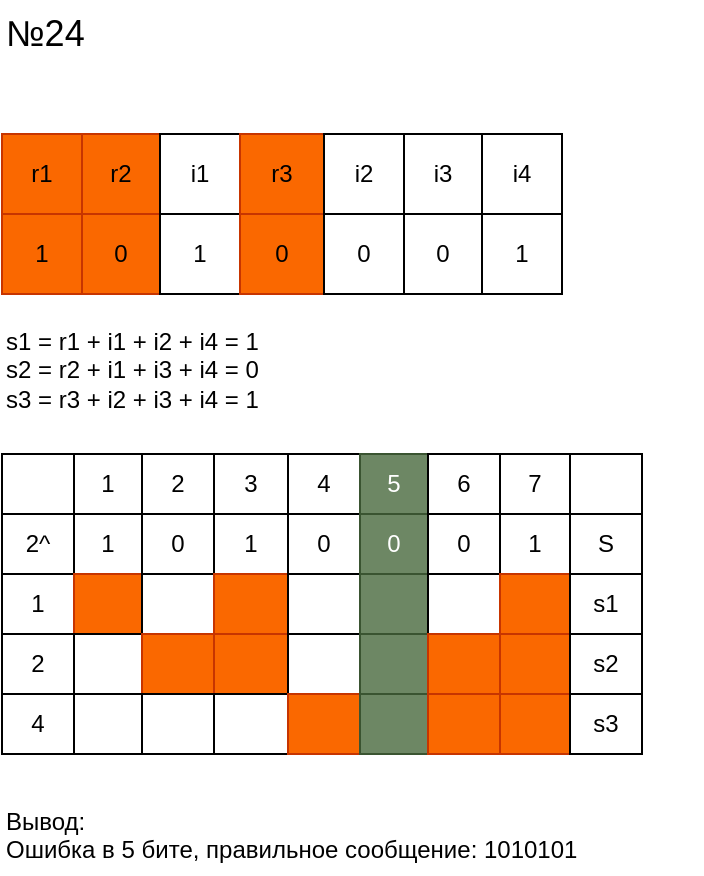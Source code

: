 <mxfile version="22.0.3" type="device">
  <diagram name="Страница — 1" id="U0JinoW6atVT2fQMJdGy">
    <mxGraphModel dx="402" dy="268" grid="1" gridSize="10" guides="1" tooltips="1" connect="1" arrows="1" fold="1" page="1" pageScale="1" pageWidth="413" pageHeight="583" math="0" shadow="0">
      <root>
        <mxCell id="0" />
        <mxCell id="1" parent="0" />
        <mxCell id="27F9nUPd-nWCG4cVWqr0-16" value="" style="childLayout=tableLayout;recursiveResize=0;shadow=0;fillColor=none;" parent="1" vertex="1">
          <mxGeometry x="40" y="140" width="280" height="80" as="geometry" />
        </mxCell>
        <mxCell id="27F9nUPd-nWCG4cVWqr0-17" value="" style="shape=tableRow;horizontal=0;startSize=0;swimlaneHead=0;swimlaneBody=0;top=0;left=0;bottom=0;right=0;dropTarget=0;collapsible=0;recursiveResize=0;expand=0;fontStyle=0;fillColor=none;strokeColor=inherit;" parent="27F9nUPd-nWCG4cVWqr0-16" vertex="1">
          <mxGeometry width="280" height="40" as="geometry" />
        </mxCell>
        <mxCell id="27F9nUPd-nWCG4cVWqr0-18" value="r1" style="connectable=0;recursiveResize=0;strokeColor=#C73500;fillColor=#fa6800;align=center;whiteSpace=wrap;html=1;fontColor=#000000;" parent="27F9nUPd-nWCG4cVWqr0-17" vertex="1">
          <mxGeometry width="40" height="40" as="geometry">
            <mxRectangle width="40" height="40" as="alternateBounds" />
          </mxGeometry>
        </mxCell>
        <mxCell id="27F9nUPd-nWCG4cVWqr0-19" value="r2" style="connectable=0;recursiveResize=0;strokeColor=#C73500;fillColor=#fa6800;align=center;whiteSpace=wrap;html=1;fontColor=#000000;" parent="27F9nUPd-nWCG4cVWqr0-17" vertex="1">
          <mxGeometry x="40" width="39" height="40" as="geometry">
            <mxRectangle width="39" height="40" as="alternateBounds" />
          </mxGeometry>
        </mxCell>
        <mxCell id="27F9nUPd-nWCG4cVWqr0-20" value="i1" style="connectable=0;recursiveResize=0;strokeColor=inherit;fillColor=none;align=center;whiteSpace=wrap;html=1;comic=0;" parent="27F9nUPd-nWCG4cVWqr0-17" vertex="1">
          <mxGeometry x="79" width="40" height="40" as="geometry">
            <mxRectangle width="40" height="40" as="alternateBounds" />
          </mxGeometry>
        </mxCell>
        <mxCell id="27F9nUPd-nWCG4cVWqr0-29" value="r3" style="connectable=0;recursiveResize=0;strokeColor=#C73500;fillColor=#fa6800;align=center;whiteSpace=wrap;html=1;comic=0;fontColor=#000000;" parent="27F9nUPd-nWCG4cVWqr0-17" vertex="1">
          <mxGeometry x="119" width="42" height="40" as="geometry">
            <mxRectangle width="42" height="40" as="alternateBounds" />
          </mxGeometry>
        </mxCell>
        <mxCell id="27F9nUPd-nWCG4cVWqr0-32" value="i2" style="connectable=0;recursiveResize=0;strokeColor=inherit;fillColor=none;align=center;whiteSpace=wrap;html=1;comic=0;" parent="27F9nUPd-nWCG4cVWqr0-17" vertex="1">
          <mxGeometry x="161" width="40" height="40" as="geometry">
            <mxRectangle width="40" height="40" as="alternateBounds" />
          </mxGeometry>
        </mxCell>
        <mxCell id="27F9nUPd-nWCG4cVWqr0-34" value="i3" style="connectable=0;recursiveResize=0;strokeColor=inherit;fillColor=none;align=center;whiteSpace=wrap;html=1;comic=0;" parent="27F9nUPd-nWCG4cVWqr0-17" vertex="1">
          <mxGeometry x="201" width="39" height="40" as="geometry">
            <mxRectangle width="39" height="40" as="alternateBounds" />
          </mxGeometry>
        </mxCell>
        <mxCell id="27F9nUPd-nWCG4cVWqr0-36" value="i4" style="connectable=0;recursiveResize=0;strokeColor=inherit;fillColor=none;align=center;whiteSpace=wrap;html=1;comic=0;" parent="27F9nUPd-nWCG4cVWqr0-17" vertex="1">
          <mxGeometry x="240" width="40" height="40" as="geometry">
            <mxRectangle width="40" height="40" as="alternateBounds" />
          </mxGeometry>
        </mxCell>
        <mxCell id="27F9nUPd-nWCG4cVWqr0-21" style="shape=tableRow;horizontal=0;startSize=0;swimlaneHead=0;swimlaneBody=0;top=0;left=0;bottom=0;right=0;dropTarget=0;collapsible=0;recursiveResize=0;expand=0;fontStyle=0;fillColor=none;strokeColor=inherit;" parent="27F9nUPd-nWCG4cVWqr0-16" vertex="1">
          <mxGeometry y="40" width="280" height="40" as="geometry" />
        </mxCell>
        <mxCell id="27F9nUPd-nWCG4cVWqr0-22" value="1" style="connectable=0;recursiveResize=0;strokeColor=#C73500;fillColor=#fa6800;align=center;whiteSpace=wrap;html=1;fontColor=#000000;" parent="27F9nUPd-nWCG4cVWqr0-21" vertex="1">
          <mxGeometry width="40" height="40" as="geometry">
            <mxRectangle width="40" height="40" as="alternateBounds" />
          </mxGeometry>
        </mxCell>
        <mxCell id="27F9nUPd-nWCG4cVWqr0-23" value="0" style="connectable=0;recursiveResize=0;strokeColor=#C73500;fillColor=#fa6800;align=center;whiteSpace=wrap;html=1;fontColor=#000000;" parent="27F9nUPd-nWCG4cVWqr0-21" vertex="1">
          <mxGeometry x="40" width="39" height="40" as="geometry">
            <mxRectangle width="39" height="40" as="alternateBounds" />
          </mxGeometry>
        </mxCell>
        <mxCell id="27F9nUPd-nWCG4cVWqr0-24" value="1" style="connectable=0;recursiveResize=0;strokeColor=inherit;fillColor=none;align=center;whiteSpace=wrap;html=1;" parent="27F9nUPd-nWCG4cVWqr0-21" vertex="1">
          <mxGeometry x="79" width="40" height="40" as="geometry">
            <mxRectangle width="40" height="40" as="alternateBounds" />
          </mxGeometry>
        </mxCell>
        <mxCell id="27F9nUPd-nWCG4cVWqr0-30" value="0" style="connectable=0;recursiveResize=0;strokeColor=#C73500;fillColor=#fa6800;align=center;whiteSpace=wrap;html=1;fontColor=#000000;" parent="27F9nUPd-nWCG4cVWqr0-21" vertex="1">
          <mxGeometry x="119" width="42" height="40" as="geometry">
            <mxRectangle width="42" height="40" as="alternateBounds" />
          </mxGeometry>
        </mxCell>
        <mxCell id="27F9nUPd-nWCG4cVWqr0-33" value="0" style="connectable=0;recursiveResize=0;strokeColor=inherit;fillColor=none;align=center;whiteSpace=wrap;html=1;" parent="27F9nUPd-nWCG4cVWqr0-21" vertex="1">
          <mxGeometry x="161" width="40" height="40" as="geometry">
            <mxRectangle width="40" height="40" as="alternateBounds" />
          </mxGeometry>
        </mxCell>
        <mxCell id="27F9nUPd-nWCG4cVWqr0-35" value="0" style="connectable=0;recursiveResize=0;strokeColor=inherit;fillColor=none;align=center;whiteSpace=wrap;html=1;" parent="27F9nUPd-nWCG4cVWqr0-21" vertex="1">
          <mxGeometry x="201" width="39" height="40" as="geometry">
            <mxRectangle width="39" height="40" as="alternateBounds" />
          </mxGeometry>
        </mxCell>
        <mxCell id="27F9nUPd-nWCG4cVWqr0-37" value="1" style="connectable=0;recursiveResize=0;strokeColor=inherit;fillColor=none;align=center;whiteSpace=wrap;html=1;" parent="27F9nUPd-nWCG4cVWqr0-21" vertex="1">
          <mxGeometry x="240" width="40" height="40" as="geometry">
            <mxRectangle width="40" height="40" as="alternateBounds" />
          </mxGeometry>
        </mxCell>
        <mxCell id="27F9nUPd-nWCG4cVWqr0-38" value="s1 = r1 + i1 + i2 + i4 = 1&lt;br&gt;s2 = r2 + i1 + i3 + i4 = 0&lt;br&gt;s3 = r3 + i2 + i3 + i4 = 1" style="text;html=1;strokeColor=none;fillColor=none;align=left;verticalAlign=top;whiteSpace=wrap;rounded=0;" parent="1" vertex="1">
          <mxGeometry x="40" y="230" width="270" height="50" as="geometry" />
        </mxCell>
        <mxCell id="27F9nUPd-nWCG4cVWqr0-39" value="" style="childLayout=tableLayout;recursiveResize=0;shadow=0;fillColor=none;" parent="1" vertex="1">
          <mxGeometry x="40" y="300" width="320" height="150" as="geometry" />
        </mxCell>
        <mxCell id="27F9nUPd-nWCG4cVWqr0-40" value="" style="shape=tableRow;horizontal=0;startSize=0;swimlaneHead=0;swimlaneBody=0;top=0;left=0;bottom=0;right=0;dropTarget=0;collapsible=0;recursiveResize=0;expand=0;fontStyle=0;fillColor=none;" parent="27F9nUPd-nWCG4cVWqr0-39" vertex="1">
          <mxGeometry width="320" height="30" as="geometry" />
        </mxCell>
        <mxCell id="27F9nUPd-nWCG4cVWqr0-41" value="" style="connectable=0;recursiveResize=0;align=center;whiteSpace=wrap;html=1;fillColor=none;" parent="27F9nUPd-nWCG4cVWqr0-40" vertex="1">
          <mxGeometry width="36" height="30" as="geometry">
            <mxRectangle width="36" height="30" as="alternateBounds" />
          </mxGeometry>
        </mxCell>
        <mxCell id="27F9nUPd-nWCG4cVWqr0-42" value="1" style="connectable=0;recursiveResize=0;align=center;whiteSpace=wrap;html=1;fillColor=none;" parent="27F9nUPd-nWCG4cVWqr0-40" vertex="1">
          <mxGeometry x="36" width="34" height="30" as="geometry">
            <mxRectangle width="34" height="30" as="alternateBounds" />
          </mxGeometry>
        </mxCell>
        <mxCell id="27F9nUPd-nWCG4cVWqr0-43" value="2" style="connectable=0;recursiveResize=0;align=center;whiteSpace=wrap;html=1;comic=0;fillColor=none;" parent="27F9nUPd-nWCG4cVWqr0-40" vertex="1">
          <mxGeometry x="70" width="36" height="30" as="geometry">
            <mxRectangle width="36" height="30" as="alternateBounds" />
          </mxGeometry>
        </mxCell>
        <mxCell id="27F9nUPd-nWCG4cVWqr0-44" value="3" style="connectable=0;recursiveResize=0;align=center;whiteSpace=wrap;html=1;comic=0;fillColor=none;" parent="27F9nUPd-nWCG4cVWqr0-40" vertex="1">
          <mxGeometry x="106" width="37" height="30" as="geometry">
            <mxRectangle width="37" height="30" as="alternateBounds" />
          </mxGeometry>
        </mxCell>
        <mxCell id="27F9nUPd-nWCG4cVWqr0-45" value="4" style="connectable=0;recursiveResize=0;align=center;whiteSpace=wrap;html=1;comic=0;fillColor=none;" parent="27F9nUPd-nWCG4cVWqr0-40" vertex="1">
          <mxGeometry x="143" width="36" height="30" as="geometry">
            <mxRectangle width="36" height="30" as="alternateBounds" />
          </mxGeometry>
        </mxCell>
        <mxCell id="27F9nUPd-nWCG4cVWqr0-46" value="5" style="connectable=0;recursiveResize=0;align=center;whiteSpace=wrap;html=1;comic=0;fillColor=#6d8764;fontColor=#ffffff;strokeColor=#3A5431;" parent="27F9nUPd-nWCG4cVWqr0-40" vertex="1">
          <mxGeometry x="179" width="34" height="30" as="geometry">
            <mxRectangle width="34" height="30" as="alternateBounds" />
          </mxGeometry>
        </mxCell>
        <mxCell id="27F9nUPd-nWCG4cVWqr0-47" value="6" style="connectable=0;recursiveResize=0;align=center;whiteSpace=wrap;html=1;comic=0;fillColor=none;" parent="27F9nUPd-nWCG4cVWqr0-40" vertex="1">
          <mxGeometry x="213" width="36" height="30" as="geometry">
            <mxRectangle width="36" height="30" as="alternateBounds" />
          </mxGeometry>
        </mxCell>
        <mxCell id="27F9nUPd-nWCG4cVWqr0-64" value="7" style="connectable=0;recursiveResize=0;align=center;whiteSpace=wrap;html=1;comic=0;fillColor=none;" parent="27F9nUPd-nWCG4cVWqr0-40" vertex="1">
          <mxGeometry x="249" width="35" height="30" as="geometry">
            <mxRectangle width="35" height="30" as="alternateBounds" />
          </mxGeometry>
        </mxCell>
        <mxCell id="27F9nUPd-nWCG4cVWqr0-66" style="connectable=0;recursiveResize=0;align=center;whiteSpace=wrap;html=1;comic=0;fillColor=none;" parent="27F9nUPd-nWCG4cVWqr0-40" vertex="1">
          <mxGeometry x="284" width="36" height="30" as="geometry">
            <mxRectangle width="36" height="30" as="alternateBounds" />
          </mxGeometry>
        </mxCell>
        <mxCell id="27F9nUPd-nWCG4cVWqr0-48" style="shape=tableRow;horizontal=0;startSize=0;swimlaneHead=0;swimlaneBody=0;top=0;left=0;bottom=0;right=0;dropTarget=0;collapsible=0;recursiveResize=0;expand=0;fontStyle=0;fillColor=none;" parent="27F9nUPd-nWCG4cVWqr0-39" vertex="1">
          <mxGeometry y="30" width="320" height="30" as="geometry" />
        </mxCell>
        <mxCell id="27F9nUPd-nWCG4cVWqr0-49" value="2^" style="connectable=0;recursiveResize=0;align=center;whiteSpace=wrap;html=1;fillColor=none;" parent="27F9nUPd-nWCG4cVWqr0-48" vertex="1">
          <mxGeometry width="36" height="30" as="geometry">
            <mxRectangle width="36" height="30" as="alternateBounds" />
          </mxGeometry>
        </mxCell>
        <mxCell id="27F9nUPd-nWCG4cVWqr0-50" value="1" style="connectable=0;recursiveResize=0;align=center;whiteSpace=wrap;html=1;fillColor=none;" parent="27F9nUPd-nWCG4cVWqr0-48" vertex="1">
          <mxGeometry x="36" width="34" height="30" as="geometry">
            <mxRectangle width="34" height="30" as="alternateBounds" />
          </mxGeometry>
        </mxCell>
        <mxCell id="27F9nUPd-nWCG4cVWqr0-51" value="0" style="connectable=0;recursiveResize=0;align=center;whiteSpace=wrap;html=1;fillColor=none;" parent="27F9nUPd-nWCG4cVWqr0-48" vertex="1">
          <mxGeometry x="70" width="36" height="30" as="geometry">
            <mxRectangle width="36" height="30" as="alternateBounds" />
          </mxGeometry>
        </mxCell>
        <mxCell id="27F9nUPd-nWCG4cVWqr0-52" value="1" style="connectable=0;recursiveResize=0;align=center;whiteSpace=wrap;html=1;fillColor=none;" parent="27F9nUPd-nWCG4cVWqr0-48" vertex="1">
          <mxGeometry x="106" width="37" height="30" as="geometry">
            <mxRectangle width="37" height="30" as="alternateBounds" />
          </mxGeometry>
        </mxCell>
        <mxCell id="27F9nUPd-nWCG4cVWqr0-53" value="0" style="connectable=0;recursiveResize=0;align=center;whiteSpace=wrap;html=1;fillColor=none;" parent="27F9nUPd-nWCG4cVWqr0-48" vertex="1">
          <mxGeometry x="143" width="36" height="30" as="geometry">
            <mxRectangle width="36" height="30" as="alternateBounds" />
          </mxGeometry>
        </mxCell>
        <mxCell id="27F9nUPd-nWCG4cVWqr0-54" value="0" style="connectable=0;recursiveResize=0;align=center;whiteSpace=wrap;html=1;fillColor=#6d8764;fontColor=#ffffff;strokeColor=#3A5431;" parent="27F9nUPd-nWCG4cVWqr0-48" vertex="1">
          <mxGeometry x="179" width="34" height="30" as="geometry">
            <mxRectangle width="34" height="30" as="alternateBounds" />
          </mxGeometry>
        </mxCell>
        <mxCell id="27F9nUPd-nWCG4cVWqr0-55" value="0" style="connectable=0;recursiveResize=0;align=center;whiteSpace=wrap;html=1;fillColor=none;" parent="27F9nUPd-nWCG4cVWqr0-48" vertex="1">
          <mxGeometry x="213" width="36" height="30" as="geometry">
            <mxRectangle width="36" height="30" as="alternateBounds" />
          </mxGeometry>
        </mxCell>
        <mxCell id="27F9nUPd-nWCG4cVWqr0-65" value="1" style="connectable=0;recursiveResize=0;align=center;whiteSpace=wrap;html=1;fillColor=none;" parent="27F9nUPd-nWCG4cVWqr0-48" vertex="1">
          <mxGeometry x="249" width="35" height="30" as="geometry">
            <mxRectangle width="35" height="30" as="alternateBounds" />
          </mxGeometry>
        </mxCell>
        <mxCell id="27F9nUPd-nWCG4cVWqr0-67" value="S" style="connectable=0;recursiveResize=0;align=center;whiteSpace=wrap;html=1;fillColor=none;" parent="27F9nUPd-nWCG4cVWqr0-48" vertex="1">
          <mxGeometry x="284" width="36" height="30" as="geometry">
            <mxRectangle width="36" height="30" as="alternateBounds" />
          </mxGeometry>
        </mxCell>
        <mxCell id="27F9nUPd-nWCG4cVWqr0-68" style="shape=tableRow;horizontal=0;startSize=0;swimlaneHead=0;swimlaneBody=0;top=0;left=0;bottom=0;right=0;dropTarget=0;collapsible=0;recursiveResize=0;expand=0;fontStyle=0;fillColor=none;" parent="27F9nUPd-nWCG4cVWqr0-39" vertex="1">
          <mxGeometry y="60" width="320" height="30" as="geometry" />
        </mxCell>
        <mxCell id="27F9nUPd-nWCG4cVWqr0-69" value="1" style="connectable=0;recursiveResize=0;align=center;whiteSpace=wrap;html=1;fillColor=none;" parent="27F9nUPd-nWCG4cVWqr0-68" vertex="1">
          <mxGeometry width="36" height="30" as="geometry">
            <mxRectangle width="36" height="30" as="alternateBounds" />
          </mxGeometry>
        </mxCell>
        <mxCell id="27F9nUPd-nWCG4cVWqr0-70" style="connectable=0;recursiveResize=0;align=center;whiteSpace=wrap;html=1;fillColor=#fa6800;strokeColor=#C73500;fontColor=#000000;" parent="27F9nUPd-nWCG4cVWqr0-68" vertex="1">
          <mxGeometry x="36" width="34" height="30" as="geometry">
            <mxRectangle width="34" height="30" as="alternateBounds" />
          </mxGeometry>
        </mxCell>
        <mxCell id="27F9nUPd-nWCG4cVWqr0-71" style="connectable=0;recursiveResize=0;align=center;whiteSpace=wrap;html=1;fillColor=none;" parent="27F9nUPd-nWCG4cVWqr0-68" vertex="1">
          <mxGeometry x="70" width="36" height="30" as="geometry">
            <mxRectangle width="36" height="30" as="alternateBounds" />
          </mxGeometry>
        </mxCell>
        <mxCell id="27F9nUPd-nWCG4cVWqr0-72" style="connectable=0;recursiveResize=0;align=center;whiteSpace=wrap;html=1;fillColor=#fa6800;strokeColor=#C73500;fontColor=#000000;" parent="27F9nUPd-nWCG4cVWqr0-68" vertex="1">
          <mxGeometry x="106" width="37" height="30" as="geometry">
            <mxRectangle width="37" height="30" as="alternateBounds" />
          </mxGeometry>
        </mxCell>
        <mxCell id="27F9nUPd-nWCG4cVWqr0-73" style="connectable=0;recursiveResize=0;align=center;whiteSpace=wrap;html=1;fillColor=none;" parent="27F9nUPd-nWCG4cVWqr0-68" vertex="1">
          <mxGeometry x="143" width="36" height="30" as="geometry">
            <mxRectangle width="36" height="30" as="alternateBounds" />
          </mxGeometry>
        </mxCell>
        <mxCell id="27F9nUPd-nWCG4cVWqr0-74" style="connectable=0;recursiveResize=0;align=center;whiteSpace=wrap;html=1;fillColor=#6d8764;fontColor=#ffffff;strokeColor=#3A5431;" parent="27F9nUPd-nWCG4cVWqr0-68" vertex="1">
          <mxGeometry x="179" width="34" height="30" as="geometry">
            <mxRectangle width="34" height="30" as="alternateBounds" />
          </mxGeometry>
        </mxCell>
        <mxCell id="27F9nUPd-nWCG4cVWqr0-75" style="connectable=0;recursiveResize=0;align=center;whiteSpace=wrap;html=1;fillColor=none;" parent="27F9nUPd-nWCG4cVWqr0-68" vertex="1">
          <mxGeometry x="213" width="36" height="30" as="geometry">
            <mxRectangle width="36" height="30" as="alternateBounds" />
          </mxGeometry>
        </mxCell>
        <mxCell id="27F9nUPd-nWCG4cVWqr0-76" style="connectable=0;recursiveResize=0;align=center;whiteSpace=wrap;html=1;fillColor=#fa6800;strokeColor=#C73500;fontColor=#000000;" parent="27F9nUPd-nWCG4cVWqr0-68" vertex="1">
          <mxGeometry x="249" width="35" height="30" as="geometry">
            <mxRectangle width="35" height="30" as="alternateBounds" />
          </mxGeometry>
        </mxCell>
        <mxCell id="27F9nUPd-nWCG4cVWqr0-77" value="s1" style="connectable=0;recursiveResize=0;align=center;whiteSpace=wrap;html=1;fillColor=none;" parent="27F9nUPd-nWCG4cVWqr0-68" vertex="1">
          <mxGeometry x="284" width="36" height="30" as="geometry">
            <mxRectangle width="36" height="30" as="alternateBounds" />
          </mxGeometry>
        </mxCell>
        <mxCell id="27F9nUPd-nWCG4cVWqr0-78" style="shape=tableRow;horizontal=0;startSize=0;swimlaneHead=0;swimlaneBody=0;top=0;left=0;bottom=0;right=0;dropTarget=0;collapsible=0;recursiveResize=0;expand=0;fontStyle=0;fillColor=none;" parent="27F9nUPd-nWCG4cVWqr0-39" vertex="1">
          <mxGeometry y="90" width="320" height="30" as="geometry" />
        </mxCell>
        <mxCell id="27F9nUPd-nWCG4cVWqr0-79" value="2" style="connectable=0;recursiveResize=0;align=center;whiteSpace=wrap;html=1;fillColor=none;" parent="27F9nUPd-nWCG4cVWqr0-78" vertex="1">
          <mxGeometry width="36" height="30" as="geometry">
            <mxRectangle width="36" height="30" as="alternateBounds" />
          </mxGeometry>
        </mxCell>
        <mxCell id="27F9nUPd-nWCG4cVWqr0-80" style="connectable=0;recursiveResize=0;align=center;whiteSpace=wrap;html=1;fillColor=none;" parent="27F9nUPd-nWCG4cVWqr0-78" vertex="1">
          <mxGeometry x="36" width="34" height="30" as="geometry">
            <mxRectangle width="34" height="30" as="alternateBounds" />
          </mxGeometry>
        </mxCell>
        <mxCell id="27F9nUPd-nWCG4cVWqr0-81" style="connectable=0;recursiveResize=0;align=center;whiteSpace=wrap;html=1;fillColor=#fa6800;fontColor=#000000;strokeColor=#C73500;" parent="27F9nUPd-nWCG4cVWqr0-78" vertex="1">
          <mxGeometry x="70" width="36" height="30" as="geometry">
            <mxRectangle width="36" height="30" as="alternateBounds" />
          </mxGeometry>
        </mxCell>
        <mxCell id="27F9nUPd-nWCG4cVWqr0-82" style="connectable=0;recursiveResize=0;align=center;whiteSpace=wrap;html=1;fillColor=#fa6800;fontColor=#000000;strokeColor=#C73500;" parent="27F9nUPd-nWCG4cVWqr0-78" vertex="1">
          <mxGeometry x="106" width="37" height="30" as="geometry">
            <mxRectangle width="37" height="30" as="alternateBounds" />
          </mxGeometry>
        </mxCell>
        <mxCell id="27F9nUPd-nWCG4cVWqr0-83" style="connectable=0;recursiveResize=0;align=center;whiteSpace=wrap;html=1;fillColor=none;" parent="27F9nUPd-nWCG4cVWqr0-78" vertex="1">
          <mxGeometry x="143" width="36" height="30" as="geometry">
            <mxRectangle width="36" height="30" as="alternateBounds" />
          </mxGeometry>
        </mxCell>
        <mxCell id="27F9nUPd-nWCG4cVWqr0-84" style="connectable=0;recursiveResize=0;align=center;whiteSpace=wrap;html=1;fillColor=#6d8764;fontColor=#ffffff;strokeColor=#3A5431;" parent="27F9nUPd-nWCG4cVWqr0-78" vertex="1">
          <mxGeometry x="179" width="34" height="30" as="geometry">
            <mxRectangle width="34" height="30" as="alternateBounds" />
          </mxGeometry>
        </mxCell>
        <mxCell id="27F9nUPd-nWCG4cVWqr0-85" style="connectable=0;recursiveResize=0;align=center;whiteSpace=wrap;html=1;fillColor=#fa6800;fontColor=#000000;strokeColor=#C73500;" parent="27F9nUPd-nWCG4cVWqr0-78" vertex="1">
          <mxGeometry x="213" width="36" height="30" as="geometry">
            <mxRectangle width="36" height="30" as="alternateBounds" />
          </mxGeometry>
        </mxCell>
        <mxCell id="27F9nUPd-nWCG4cVWqr0-86" style="connectable=0;recursiveResize=0;align=center;whiteSpace=wrap;html=1;fillColor=#fa6800;fontColor=#000000;strokeColor=#C73500;" parent="27F9nUPd-nWCG4cVWqr0-78" vertex="1">
          <mxGeometry x="249" width="35" height="30" as="geometry">
            <mxRectangle width="35" height="30" as="alternateBounds" />
          </mxGeometry>
        </mxCell>
        <mxCell id="27F9nUPd-nWCG4cVWqr0-87" value="s2" style="connectable=0;recursiveResize=0;align=center;whiteSpace=wrap;html=1;fillColor=none;" parent="27F9nUPd-nWCG4cVWqr0-78" vertex="1">
          <mxGeometry x="284" width="36" height="30" as="geometry">
            <mxRectangle width="36" height="30" as="alternateBounds" />
          </mxGeometry>
        </mxCell>
        <mxCell id="27F9nUPd-nWCG4cVWqr0-92" style="shape=tableRow;horizontal=0;startSize=0;swimlaneHead=0;swimlaneBody=0;top=0;left=0;bottom=0;right=0;dropTarget=0;collapsible=0;recursiveResize=0;expand=0;fontStyle=0;fillColor=none;" parent="27F9nUPd-nWCG4cVWqr0-39" vertex="1">
          <mxGeometry y="120" width="320" height="30" as="geometry" />
        </mxCell>
        <mxCell id="27F9nUPd-nWCG4cVWqr0-93" value="4" style="connectable=0;recursiveResize=0;align=center;whiteSpace=wrap;html=1;fillColor=none;" parent="27F9nUPd-nWCG4cVWqr0-92" vertex="1">
          <mxGeometry width="36" height="30" as="geometry">
            <mxRectangle width="36" height="30" as="alternateBounds" />
          </mxGeometry>
        </mxCell>
        <mxCell id="27F9nUPd-nWCG4cVWqr0-94" style="connectable=0;recursiveResize=0;align=center;whiteSpace=wrap;html=1;fillColor=none;" parent="27F9nUPd-nWCG4cVWqr0-92" vertex="1">
          <mxGeometry x="36" width="34" height="30" as="geometry">
            <mxRectangle width="34" height="30" as="alternateBounds" />
          </mxGeometry>
        </mxCell>
        <mxCell id="27F9nUPd-nWCG4cVWqr0-95" style="connectable=0;recursiveResize=0;align=center;whiteSpace=wrap;html=1;fillColor=none;" parent="27F9nUPd-nWCG4cVWqr0-92" vertex="1">
          <mxGeometry x="70" width="36" height="30" as="geometry">
            <mxRectangle width="36" height="30" as="alternateBounds" />
          </mxGeometry>
        </mxCell>
        <mxCell id="27F9nUPd-nWCG4cVWqr0-96" style="connectable=0;recursiveResize=0;align=center;whiteSpace=wrap;html=1;fillColor=none;" parent="27F9nUPd-nWCG4cVWqr0-92" vertex="1">
          <mxGeometry x="106" width="37" height="30" as="geometry">
            <mxRectangle width="37" height="30" as="alternateBounds" />
          </mxGeometry>
        </mxCell>
        <mxCell id="27F9nUPd-nWCG4cVWqr0-97" style="connectable=0;recursiveResize=0;align=center;whiteSpace=wrap;html=1;fillColor=#fa6800;fontColor=#000000;strokeColor=#C73500;" parent="27F9nUPd-nWCG4cVWqr0-92" vertex="1">
          <mxGeometry x="143" width="36" height="30" as="geometry">
            <mxRectangle width="36" height="30" as="alternateBounds" />
          </mxGeometry>
        </mxCell>
        <mxCell id="27F9nUPd-nWCG4cVWqr0-98" style="connectable=0;recursiveResize=0;align=center;whiteSpace=wrap;html=1;fillColor=#6d8764;fontColor=#ffffff;strokeColor=#3A5431;" parent="27F9nUPd-nWCG4cVWqr0-92" vertex="1">
          <mxGeometry x="179" width="34" height="30" as="geometry">
            <mxRectangle width="34" height="30" as="alternateBounds" />
          </mxGeometry>
        </mxCell>
        <mxCell id="27F9nUPd-nWCG4cVWqr0-99" style="connectable=0;recursiveResize=0;align=center;whiteSpace=wrap;html=1;fillColor=#fa6800;fontColor=#000000;strokeColor=#C73500;" parent="27F9nUPd-nWCG4cVWqr0-92" vertex="1">
          <mxGeometry x="213" width="36" height="30" as="geometry">
            <mxRectangle width="36" height="30" as="alternateBounds" />
          </mxGeometry>
        </mxCell>
        <mxCell id="27F9nUPd-nWCG4cVWqr0-100" style="connectable=0;recursiveResize=0;align=center;whiteSpace=wrap;html=1;fillColor=#fa6800;fontColor=#000000;strokeColor=#C73500;" parent="27F9nUPd-nWCG4cVWqr0-92" vertex="1">
          <mxGeometry x="249" width="35" height="30" as="geometry">
            <mxRectangle width="35" height="30" as="alternateBounds" />
          </mxGeometry>
        </mxCell>
        <mxCell id="27F9nUPd-nWCG4cVWqr0-101" value="s3" style="connectable=0;recursiveResize=0;align=center;whiteSpace=wrap;html=1;fillColor=none;" parent="27F9nUPd-nWCG4cVWqr0-92" vertex="1">
          <mxGeometry x="284" width="36" height="30" as="geometry">
            <mxRectangle width="36" height="30" as="alternateBounds" />
          </mxGeometry>
        </mxCell>
        <mxCell id="27F9nUPd-nWCG4cVWqr0-102" value="Вывод:&lt;br&gt;Ошибка в 5 бите, правильное сообщение: 1010101" style="text;html=1;strokeColor=none;fillColor=none;align=left;verticalAlign=top;whiteSpace=wrap;rounded=0;" parent="1" vertex="1">
          <mxGeometry x="40" y="470" width="350" height="40" as="geometry" />
        </mxCell>
        <mxCell id="27F9nUPd-nWCG4cVWqr0-103" value="&lt;font style=&quot;font-size: 18px;&quot;&gt;№24&lt;/font&gt;" style="text;html=1;strokeColor=none;fillColor=none;align=left;verticalAlign=top;whiteSpace=wrap;rounded=0;" parent="1" vertex="1">
          <mxGeometry x="40" y="73" width="270" height="40" as="geometry" />
        </mxCell>
      </root>
    </mxGraphModel>
  </diagram>
</mxfile>
